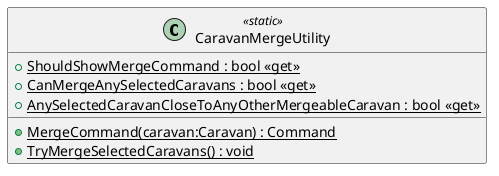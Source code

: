 @startuml
class CaravanMergeUtility <<static>> {
    + {static} ShouldShowMergeCommand : bool <<get>>
    + {static} CanMergeAnySelectedCaravans : bool <<get>>
    + {static} AnySelectedCaravanCloseToAnyOtherMergeableCaravan : bool <<get>>
    + {static} MergeCommand(caravan:Caravan) : Command
    + {static} TryMergeSelectedCaravans() : void
}
@enduml
